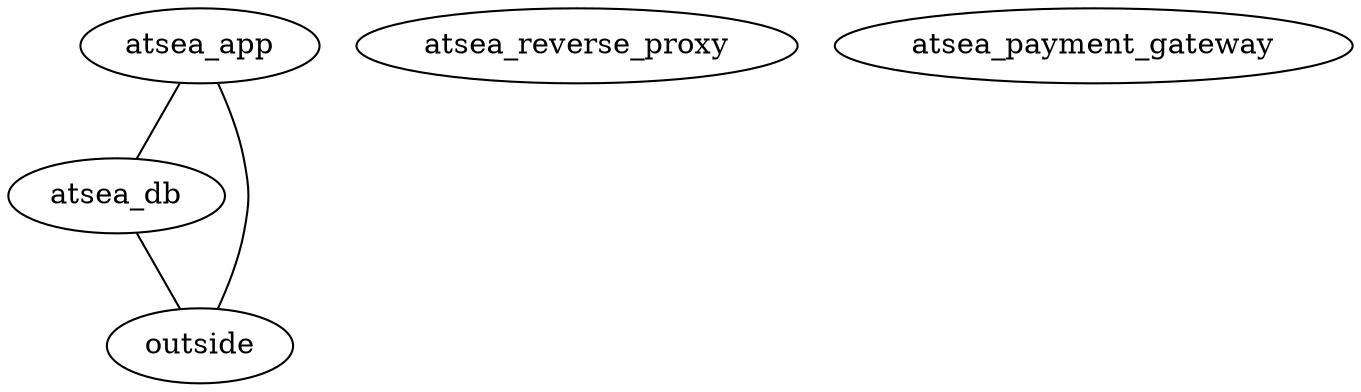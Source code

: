 // Topology Graph
graph {
	atsea_app
	atsea_reverse_proxy
	atsea_db
	atsea_payment_gateway
	outside
	atsea_app -- atsea_db [contstraint=false]
	atsea_db -- outside [contstraint=false]
	atsea_app -- outside [contstraint=false]
}
